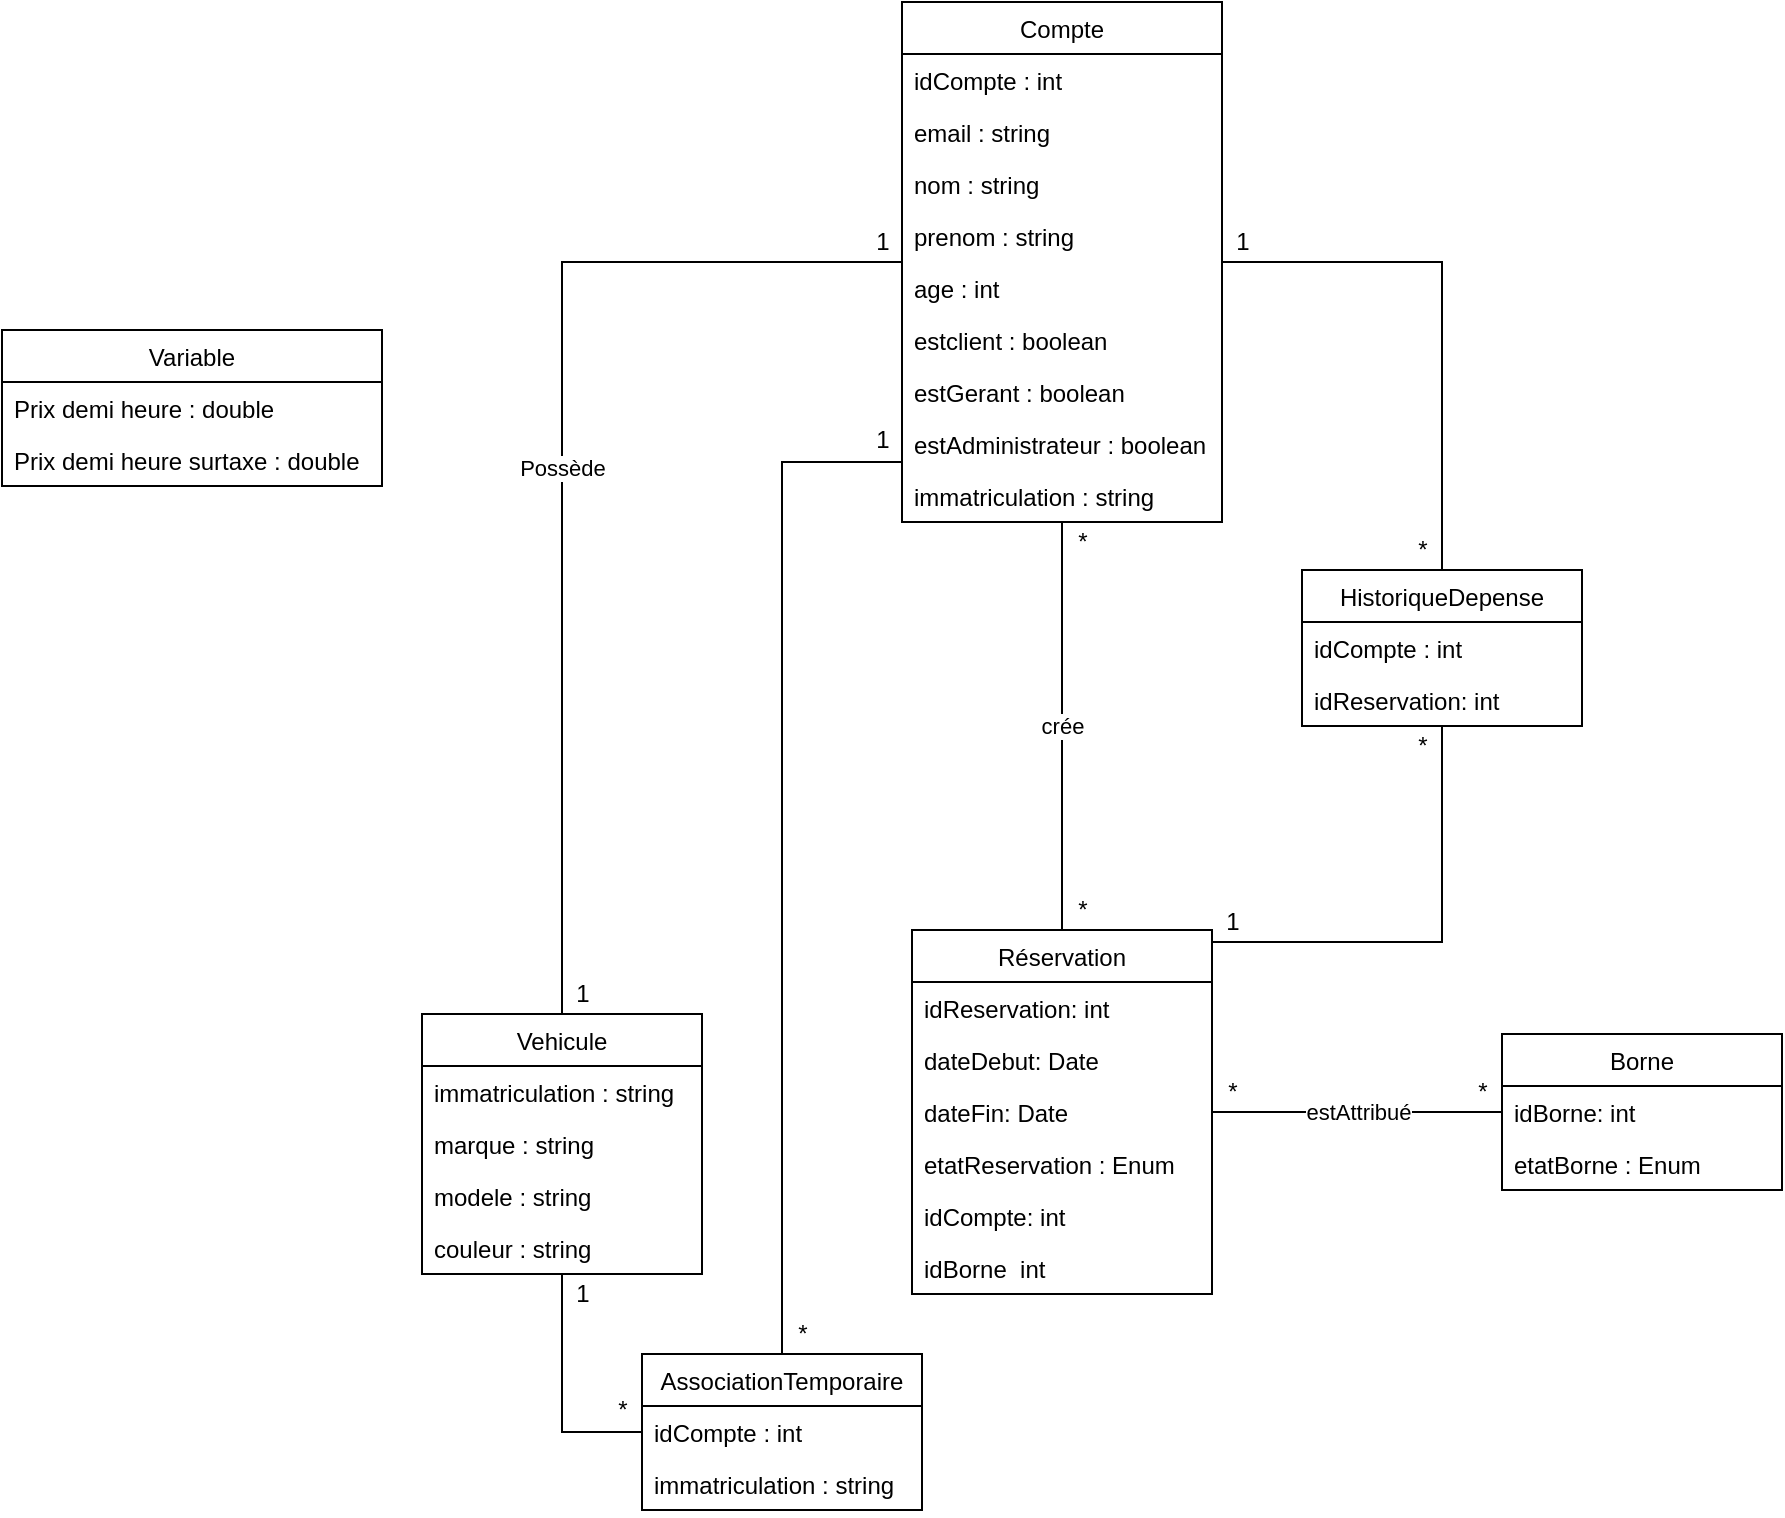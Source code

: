 <mxfile version="18.0.1" type="google"><diagram id="QziXvY-wgyreME_2FTtE" name="Page-1"><mxGraphModel grid="1" page="1" gridSize="10" guides="1" tooltips="1" connect="1" arrows="1" fold="1" pageScale="1" pageWidth="1169" pageHeight="827" math="0" shadow="0"><root><mxCell id="0"/><mxCell id="1" parent="0"/><mxCell id="pe2kIR0rG5DE6wVR4wg1-43" value="Variable" style="swimlane;fontStyle=0;childLayout=stackLayout;horizontal=1;startSize=26;fillColor=none;horizontalStack=0;resizeParent=1;resizeParentMax=0;resizeLast=0;collapsible=1;marginBottom=0;" vertex="1" parent="1"><mxGeometry x="60" y="200" width="190" height="78" as="geometry"/></mxCell><mxCell id="pe2kIR0rG5DE6wVR4wg1-44" value="Prix demi heure : double" style="text;strokeColor=none;fillColor=none;align=left;verticalAlign=top;spacingLeft=4;spacingRight=4;overflow=hidden;rotatable=0;points=[[0,0.5],[1,0.5]];portConstraint=eastwest;" vertex="1" parent="pe2kIR0rG5DE6wVR4wg1-43"><mxGeometry y="26" width="190" height="26" as="geometry"/></mxCell><mxCell id="pe2kIR0rG5DE6wVR4wg1-47" value="Prix demi heure surtaxe : double" style="text;strokeColor=none;fillColor=none;align=left;verticalAlign=top;spacingLeft=4;spacingRight=4;overflow=hidden;rotatable=0;points=[[0,0.5],[1,0.5]];portConstraint=eastwest;" vertex="1" parent="pe2kIR0rG5DE6wVR4wg1-43"><mxGeometry y="52" width="190" height="26" as="geometry"/></mxCell><mxCell id="SlY2Ez-CrkV-xl5TRlv_-1" value="Possède" style="edgeStyle=orthogonalEdgeStyle;rounded=0;orthogonalLoop=1;jettySize=auto;html=1;endArrow=none;endFill=0;" edge="1" parent="1" source="SlY2Ez-CrkV-xl5TRlv_-5" target="SlY2Ez-CrkV-xl5TRlv_-15"><mxGeometry relative="1" as="geometry"><Array as="points"><mxPoint x="340" y="166"/></Array><mxPoint x="510" y="424" as="sourcePoint"/></mxGeometry></mxCell><mxCell id="SlY2Ez-CrkV-xl5TRlv_-2" value="crée" style="edgeStyle=orthogonalEdgeStyle;rounded=0;orthogonalLoop=1;jettySize=auto;html=1;endArrow=none;endFill=0;" edge="1" parent="1" source="SlY2Ez-CrkV-xl5TRlv_-40" target="SlY2Ez-CrkV-xl5TRlv_-5"><mxGeometry relative="1" as="geometry"><Array as="points"><mxPoint x="590" y="508"/><mxPoint x="590" y="508"/></Array><mxPoint x="585" y="542" as="sourcePoint"/><mxPoint x="580" y="424" as="targetPoint"/></mxGeometry></mxCell><mxCell id="SlY2Ez-CrkV-xl5TRlv_-3" style="edgeStyle=orthogonalEdgeStyle;rounded=0;orthogonalLoop=1;jettySize=auto;html=1;endArrow=none;endFill=0;" edge="1" parent="1" source="SlY2Ez-CrkV-xl5TRlv_-40" target="SlY2Ez-CrkV-xl5TRlv_-26"><mxGeometry relative="1" as="geometry"><Array as="points"><mxPoint x="780" y="506"/></Array><mxPoint x="630" y="542" as="sourcePoint"/></mxGeometry></mxCell><mxCell id="SlY2Ez-CrkV-xl5TRlv_-4" style="edgeStyle=orthogonalEdgeStyle;rounded=0;orthogonalLoop=1;jettySize=auto;html=1;endArrow=none;endFill=0;" edge="1" parent="1" source="SlY2Ez-CrkV-xl5TRlv_-5" target="SlY2Ez-CrkV-xl5TRlv_-23"><mxGeometry relative="1" as="geometry"><Array as="points"><mxPoint x="450" y="266"/></Array><mxPoint x="540" y="424" as="sourcePoint"/></mxGeometry></mxCell><mxCell id="SlY2Ez-CrkV-xl5TRlv_-46" style="edgeStyle=orthogonalEdgeStyle;rounded=0;orthogonalLoop=1;jettySize=auto;html=1;endArrow=none;endFill=0;" edge="1" parent="1" source="SlY2Ez-CrkV-xl5TRlv_-5" target="SlY2Ez-CrkV-xl5TRlv_-26"><mxGeometry relative="1" as="geometry"/></mxCell><mxCell id="SlY2Ez-CrkV-xl5TRlv_-5" value="Compte" style="swimlane;fontStyle=0;childLayout=stackLayout;horizontal=1;startSize=26;fillColor=none;horizontalStack=0;resizeParent=1;resizeParentMax=0;resizeLast=0;collapsible=1;marginBottom=0;" vertex="1" parent="1"><mxGeometry x="510" y="36" width="160" height="260" as="geometry"/></mxCell><mxCell id="SlY2Ez-CrkV-xl5TRlv_-6" value="idCompte : int" style="text;strokeColor=none;fillColor=none;align=left;verticalAlign=top;spacingLeft=4;spacingRight=4;overflow=hidden;rotatable=0;points=[[0,0.5],[1,0.5]];portConstraint=eastwest;" vertex="1" parent="SlY2Ez-CrkV-xl5TRlv_-5"><mxGeometry y="26" width="160" height="26" as="geometry"/></mxCell><mxCell id="SlY2Ez-CrkV-xl5TRlv_-7" value="email : string" style="text;strokeColor=none;fillColor=none;align=left;verticalAlign=top;spacingLeft=4;spacingRight=4;overflow=hidden;rotatable=0;points=[[0,0.5],[1,0.5]];portConstraint=eastwest;" vertex="1" parent="SlY2Ez-CrkV-xl5TRlv_-5"><mxGeometry y="52" width="160" height="26" as="geometry"/></mxCell><mxCell id="SlY2Ez-CrkV-xl5TRlv_-8" value="nom : string" style="text;strokeColor=none;fillColor=none;align=left;verticalAlign=top;spacingLeft=4;spacingRight=4;overflow=hidden;rotatable=0;points=[[0,0.5],[1,0.5]];portConstraint=eastwest;" vertex="1" parent="SlY2Ez-CrkV-xl5TRlv_-5"><mxGeometry y="78" width="160" height="26" as="geometry"/></mxCell><mxCell id="SlY2Ez-CrkV-xl5TRlv_-9" value="prenom : string" style="text;strokeColor=none;fillColor=none;align=left;verticalAlign=top;spacingLeft=4;spacingRight=4;overflow=hidden;rotatable=0;points=[[0,0.5],[1,0.5]];portConstraint=eastwest;" vertex="1" parent="SlY2Ez-CrkV-xl5TRlv_-5"><mxGeometry y="104" width="160" height="26" as="geometry"/></mxCell><mxCell id="SlY2Ez-CrkV-xl5TRlv_-10" value="age : int" style="text;strokeColor=none;fillColor=none;align=left;verticalAlign=top;spacingLeft=4;spacingRight=4;overflow=hidden;rotatable=0;points=[[0,0.5],[1,0.5]];portConstraint=eastwest;" vertex="1" parent="SlY2Ez-CrkV-xl5TRlv_-5"><mxGeometry y="130" width="160" height="26" as="geometry"/></mxCell><mxCell id="SlY2Ez-CrkV-xl5TRlv_-11" value="estclient : boolean" style="text;strokeColor=none;fillColor=none;align=left;verticalAlign=top;spacingLeft=4;spacingRight=4;overflow=hidden;rotatable=0;points=[[0,0.5],[1,0.5]];portConstraint=eastwest;" vertex="1" parent="SlY2Ez-CrkV-xl5TRlv_-5"><mxGeometry y="156" width="160" height="26" as="geometry"/></mxCell><mxCell id="SlY2Ez-CrkV-xl5TRlv_-12" value="estGerant : boolean" style="text;strokeColor=none;fillColor=none;align=left;verticalAlign=top;spacingLeft=4;spacingRight=4;overflow=hidden;rotatable=0;points=[[0,0.5],[1,0.5]];portConstraint=eastwest;" vertex="1" parent="SlY2Ez-CrkV-xl5TRlv_-5"><mxGeometry y="182" width="160" height="26" as="geometry"/></mxCell><mxCell id="SlY2Ez-CrkV-xl5TRlv_-13" value="estAdministrateur : boolean" style="text;strokeColor=none;fillColor=none;align=left;verticalAlign=top;spacingLeft=4;spacingRight=4;overflow=hidden;rotatable=0;points=[[0,0.5],[1,0.5]];portConstraint=eastwest;" vertex="1" parent="SlY2Ez-CrkV-xl5TRlv_-5"><mxGeometry y="208" width="160" height="26" as="geometry"/></mxCell><mxCell id="SlY2Ez-CrkV-xl5TRlv_-14" value="immatriculation : string" style="text;strokeColor=none;fillColor=none;align=left;verticalAlign=top;spacingLeft=4;spacingRight=4;overflow=hidden;rotatable=0;points=[[0,0.5],[1,0.5]];portConstraint=eastwest;" vertex="1" parent="SlY2Ez-CrkV-xl5TRlv_-5"><mxGeometry y="234" width="160" height="26" as="geometry"/></mxCell><mxCell id="SlY2Ez-CrkV-xl5TRlv_-15" value="Vehicule" style="swimlane;fontStyle=0;childLayout=stackLayout;horizontal=1;startSize=26;fillColor=none;horizontalStack=0;resizeParent=1;resizeParentMax=0;resizeLast=0;collapsible=1;marginBottom=0;" vertex="1" parent="1"><mxGeometry x="270" y="542" width="140" height="130" as="geometry"/></mxCell><mxCell id="SlY2Ez-CrkV-xl5TRlv_-16" value="immatriculation : string" style="text;strokeColor=none;fillColor=none;align=left;verticalAlign=top;spacingLeft=4;spacingRight=4;overflow=hidden;rotatable=0;points=[[0,0.5],[1,0.5]];portConstraint=eastwest;" vertex="1" parent="SlY2Ez-CrkV-xl5TRlv_-15"><mxGeometry y="26" width="140" height="26" as="geometry"/></mxCell><mxCell id="SlY2Ez-CrkV-xl5TRlv_-17" value="marque : string" style="text;strokeColor=none;fillColor=none;align=left;verticalAlign=top;spacingLeft=4;spacingRight=4;overflow=hidden;rotatable=0;points=[[0,0.5],[1,0.5]];portConstraint=eastwest;" vertex="1" parent="SlY2Ez-CrkV-xl5TRlv_-15"><mxGeometry y="52" width="140" height="26" as="geometry"/></mxCell><mxCell id="SlY2Ez-CrkV-xl5TRlv_-18" value="modele : string" style="text;strokeColor=none;fillColor=none;align=left;verticalAlign=top;spacingLeft=4;spacingRight=4;overflow=hidden;rotatable=0;points=[[0,0.5],[1,0.5]];portConstraint=eastwest;" vertex="1" parent="SlY2Ez-CrkV-xl5TRlv_-15"><mxGeometry y="78" width="140" height="26" as="geometry"/></mxCell><mxCell id="SlY2Ez-CrkV-xl5TRlv_-19" value="couleur : string" style="text;strokeColor=none;fillColor=none;align=left;verticalAlign=top;spacingLeft=4;spacingRight=4;overflow=hidden;rotatable=0;points=[[0,0.5],[1,0.5]];portConstraint=eastwest;" vertex="1" parent="SlY2Ez-CrkV-xl5TRlv_-15"><mxGeometry y="104" width="140" height="26" as="geometry"/></mxCell><mxCell id="SlY2Ez-CrkV-xl5TRlv_-49" style="edgeStyle=orthogonalEdgeStyle;rounded=0;orthogonalLoop=1;jettySize=auto;html=1;endArrow=none;endFill=0;" edge="1" parent="1" source="SlY2Ez-CrkV-xl5TRlv_-23" target="SlY2Ez-CrkV-xl5TRlv_-15"><mxGeometry relative="1" as="geometry"><Array as="points"><mxPoint x="340" y="751"/></Array></mxGeometry></mxCell><mxCell id="SlY2Ez-CrkV-xl5TRlv_-23" value="AssociationTemporaire" style="swimlane;fontStyle=0;childLayout=stackLayout;horizontal=1;startSize=26;fillColor=none;horizontalStack=0;resizeParent=1;resizeParentMax=0;resizeLast=0;collapsible=1;marginBottom=0;" vertex="1" parent="1"><mxGeometry x="380" y="712" width="140" height="78" as="geometry"/></mxCell><mxCell id="SlY2Ez-CrkV-xl5TRlv_-24" value="idCompte : int" style="text;strokeColor=none;fillColor=none;align=left;verticalAlign=top;spacingLeft=4;spacingRight=4;overflow=hidden;rotatable=0;points=[[0,0.5],[1,0.5]];portConstraint=eastwest;" vertex="1" parent="SlY2Ez-CrkV-xl5TRlv_-23"><mxGeometry y="26" width="140" height="26" as="geometry"/></mxCell><mxCell id="SlY2Ez-CrkV-xl5TRlv_-25" value="immatriculation : string" style="text;strokeColor=none;fillColor=none;align=left;verticalAlign=top;spacingLeft=4;spacingRight=4;overflow=hidden;rotatable=0;points=[[0,0.5],[1,0.5]];portConstraint=eastwest;" vertex="1" parent="SlY2Ez-CrkV-xl5TRlv_-23"><mxGeometry y="52" width="140" height="26" as="geometry"/></mxCell><mxCell id="SlY2Ez-CrkV-xl5TRlv_-26" value="HistoriqueDepense" style="swimlane;fontStyle=0;childLayout=stackLayout;horizontal=1;startSize=26;fillColor=none;horizontalStack=0;resizeParent=1;resizeParentMax=0;resizeLast=0;collapsible=1;marginBottom=0;" vertex="1" parent="1"><mxGeometry x="710" y="320" width="140" height="78" as="geometry"/></mxCell><mxCell id="SlY2Ez-CrkV-xl5TRlv_-27" value="idCompte : int" style="text;strokeColor=none;fillColor=none;align=left;verticalAlign=top;spacingLeft=4;spacingRight=4;overflow=hidden;rotatable=0;points=[[0,0.5],[1,0.5]];portConstraint=eastwest;" vertex="1" parent="SlY2Ez-CrkV-xl5TRlv_-26"><mxGeometry y="26" width="140" height="26" as="geometry"/></mxCell><mxCell id="SlY2Ez-CrkV-xl5TRlv_-28" value="idReservation: int" style="text;strokeColor=none;fillColor=none;align=left;verticalAlign=top;spacingLeft=4;spacingRight=4;overflow=hidden;rotatable=0;points=[[0,0.5],[1,0.5]];portConstraint=eastwest;" vertex="1" parent="SlY2Ez-CrkV-xl5TRlv_-26"><mxGeometry y="52" width="140" height="26" as="geometry"/></mxCell><mxCell id="SlY2Ez-CrkV-xl5TRlv_-29" value="Borne" style="swimlane;fontStyle=0;childLayout=stackLayout;horizontal=1;startSize=26;fillColor=none;horizontalStack=0;resizeParent=1;resizeParentMax=0;resizeLast=0;collapsible=1;marginBottom=0;" vertex="1" parent="1"><mxGeometry x="810" y="552" width="140" height="78" as="geometry"/></mxCell><mxCell id="SlY2Ez-CrkV-xl5TRlv_-30" value="idBorne: int" style="text;strokeColor=none;fillColor=none;align=left;verticalAlign=top;spacingLeft=4;spacingRight=4;overflow=hidden;rotatable=0;points=[[0,0.5],[1,0.5]];portConstraint=eastwest;" vertex="1" parent="SlY2Ez-CrkV-xl5TRlv_-29"><mxGeometry y="26" width="140" height="26" as="geometry"/></mxCell><mxCell id="SlY2Ez-CrkV-xl5TRlv_-31" value="etatBorne : Enum" style="text;strokeColor=none;fillColor=none;align=left;verticalAlign=top;spacingLeft=4;spacingRight=4;overflow=hidden;rotatable=0;points=[[0,0.5],[1,0.5]];portConstraint=eastwest;" vertex="1" parent="SlY2Ez-CrkV-xl5TRlv_-29"><mxGeometry y="52" width="140" height="26" as="geometry"/></mxCell><mxCell id="SlY2Ez-CrkV-xl5TRlv_-32" value="*" style="text;html=1;align=center;verticalAlign=middle;resizable=0;points=[];autosize=1;strokeColor=none;" vertex="1" parent="1"><mxGeometry x="450" y="692" width="20" height="20" as="geometry"/></mxCell><mxCell id="SlY2Ez-CrkV-xl5TRlv_-33" value="*" style="text;html=1;align=center;verticalAlign=middle;resizable=0;points=[];autosize=1;strokeColor=none;" vertex="1" parent="1"><mxGeometry x="360" y="730" width="20" height="20" as="geometry"/></mxCell><mxCell id="SlY2Ez-CrkV-xl5TRlv_-47" value="estAttribué" style="edgeStyle=orthogonalEdgeStyle;rounded=0;orthogonalLoop=1;jettySize=auto;html=1;endArrow=none;endFill=0;" edge="1" parent="1" source="SlY2Ez-CrkV-xl5TRlv_-40" target="SlY2Ez-CrkV-xl5TRlv_-29"><mxGeometry relative="1" as="geometry"/></mxCell><mxCell id="SlY2Ez-CrkV-xl5TRlv_-40" value="Réservation" style="swimlane;fontStyle=0;childLayout=stackLayout;horizontal=1;startSize=26;fillColor=none;horizontalStack=0;resizeParent=1;resizeParentMax=0;resizeLast=0;collapsible=1;marginBottom=0;" vertex="1" parent="1"><mxGeometry x="515" y="500" width="150" height="182" as="geometry"/></mxCell><mxCell id="SlY2Ez-CrkV-xl5TRlv_-41" value="idReservation: int" style="text;strokeColor=none;fillColor=none;align=left;verticalAlign=top;spacingLeft=4;spacingRight=4;overflow=hidden;rotatable=0;points=[[0,0.5],[1,0.5]];portConstraint=eastwest;" vertex="1" parent="SlY2Ez-CrkV-xl5TRlv_-40"><mxGeometry y="26" width="150" height="26" as="geometry"/></mxCell><mxCell id="SlY2Ez-CrkV-xl5TRlv_-42" value="dateDebut: Date" style="text;strokeColor=none;fillColor=none;align=left;verticalAlign=top;spacingLeft=4;spacingRight=4;overflow=hidden;rotatable=0;points=[[0,0.5],[1,0.5]];portConstraint=eastwest;" vertex="1" parent="SlY2Ez-CrkV-xl5TRlv_-40"><mxGeometry y="52" width="150" height="26" as="geometry"/></mxCell><mxCell id="SlY2Ez-CrkV-xl5TRlv_-43" value="dateFin: Date" style="text;strokeColor=none;fillColor=none;align=left;verticalAlign=top;spacingLeft=4;spacingRight=4;overflow=hidden;rotatable=0;points=[[0,0.5],[1,0.5]];portConstraint=eastwest;" vertex="1" parent="SlY2Ez-CrkV-xl5TRlv_-40"><mxGeometry y="78" width="150" height="26" as="geometry"/></mxCell><mxCell id="SlY2Ez-CrkV-xl5TRlv_-44" value="etatReservation : Enum" style="text;strokeColor=none;fillColor=none;align=left;verticalAlign=top;spacingLeft=4;spacingRight=4;overflow=hidden;rotatable=0;points=[[0,0.5],[1,0.5]];portConstraint=eastwest;" vertex="1" parent="SlY2Ez-CrkV-xl5TRlv_-40"><mxGeometry y="104" width="150" height="26" as="geometry"/></mxCell><mxCell id="SlY2Ez-CrkV-xl5TRlv_-45" value="idCompte: int" style="text;strokeColor=none;fillColor=none;align=left;verticalAlign=top;spacingLeft=4;spacingRight=4;overflow=hidden;rotatable=0;points=[[0,0.5],[1,0.5]];portConstraint=eastwest;" vertex="1" parent="SlY2Ez-CrkV-xl5TRlv_-40"><mxGeometry y="130" width="150" height="26" as="geometry"/></mxCell><mxCell id="SlY2Ez-CrkV-xl5TRlv_-48" value="idBorne  int" style="text;strokeColor=none;fillColor=none;align=left;verticalAlign=top;spacingLeft=4;spacingRight=4;overflow=hidden;rotatable=0;points=[[0,0.5],[1,0.5]];portConstraint=eastwest;" vertex="1" parent="SlY2Ez-CrkV-xl5TRlv_-40"><mxGeometry y="156" width="150" height="26" as="geometry"/></mxCell><mxCell id="SlY2Ez-CrkV-xl5TRlv_-50" value="1" style="text;html=1;align=center;verticalAlign=middle;resizable=0;points=[];autosize=1;strokeColor=none;fillColor=none;" vertex="1" parent="1"><mxGeometry x="340" y="672" width="20" height="20" as="geometry"/></mxCell><mxCell id="SlY2Ez-CrkV-xl5TRlv_-51" value="1" style="text;html=1;align=center;verticalAlign=middle;resizable=0;points=[];autosize=1;strokeColor=none;fillColor=none;" vertex="1" parent="1"><mxGeometry x="490" y="245" width="20" height="20" as="geometry"/></mxCell><mxCell id="SlY2Ez-CrkV-xl5TRlv_-52" value="*" style="text;html=1;align=center;verticalAlign=middle;resizable=0;points=[];autosize=1;strokeColor=none;fillColor=none;" vertex="1" parent="1"><mxGeometry x="590" y="480" width="20" height="20" as="geometry"/></mxCell><mxCell id="SlY2Ez-CrkV-xl5TRlv_-53" value="*" style="text;html=1;align=center;verticalAlign=middle;resizable=0;points=[];autosize=1;strokeColor=none;fillColor=none;" vertex="1" parent="1"><mxGeometry x="590" y="296" width="20" height="20" as="geometry"/></mxCell><mxCell id="SlY2Ez-CrkV-xl5TRlv_-54" value="*" style="text;html=1;align=center;verticalAlign=middle;resizable=0;points=[];autosize=1;strokeColor=none;fillColor=none;" vertex="1" parent="1"><mxGeometry x="665" y="571" width="20" height="20" as="geometry"/></mxCell><mxCell id="SlY2Ez-CrkV-xl5TRlv_-55" value="*" style="text;html=1;align=center;verticalAlign=middle;resizable=0;points=[];autosize=1;strokeColor=none;fillColor=none;" vertex="1" parent="1"><mxGeometry x="790" y="571" width="20" height="20" as="geometry"/></mxCell><mxCell id="SlY2Ez-CrkV-xl5TRlv_-56" value="1" style="text;html=1;align=center;verticalAlign=middle;resizable=0;points=[];autosize=1;strokeColor=none;fillColor=none;" vertex="1" parent="1"><mxGeometry x="665" y="486" width="20" height="20" as="geometry"/></mxCell><mxCell id="SlY2Ez-CrkV-xl5TRlv_-57" value="*" style="text;html=1;align=center;verticalAlign=middle;resizable=0;points=[];autosize=1;strokeColor=none;fillColor=none;" vertex="1" parent="1"><mxGeometry x="760" y="398" width="20" height="20" as="geometry"/></mxCell><mxCell id="SlY2Ez-CrkV-xl5TRlv_-58" value="*" style="text;html=1;align=center;verticalAlign=middle;resizable=0;points=[];autosize=1;strokeColor=none;fillColor=none;" vertex="1" parent="1"><mxGeometry x="760" y="300" width="20" height="20" as="geometry"/></mxCell><mxCell id="SlY2Ez-CrkV-xl5TRlv_-59" value="1" style="text;html=1;align=center;verticalAlign=middle;resizable=0;points=[];autosize=1;strokeColor=none;fillColor=none;" vertex="1" parent="1"><mxGeometry x="670" y="146" width="20" height="20" as="geometry"/></mxCell><mxCell id="SlY2Ez-CrkV-xl5TRlv_-60" value="1" style="text;html=1;align=center;verticalAlign=middle;resizable=0;points=[];autosize=1;strokeColor=none;fillColor=none;" vertex="1" parent="1"><mxGeometry x="340" y="522" width="20" height="20" as="geometry"/></mxCell><mxCell id="SlY2Ez-CrkV-xl5TRlv_-61" value="1" style="text;html=1;align=center;verticalAlign=middle;resizable=0;points=[];autosize=1;strokeColor=none;fillColor=none;" vertex="1" parent="1"><mxGeometry x="490" y="146" width="20" height="20" as="geometry"/></mxCell></root></mxGraphModel></diagram></mxfile>